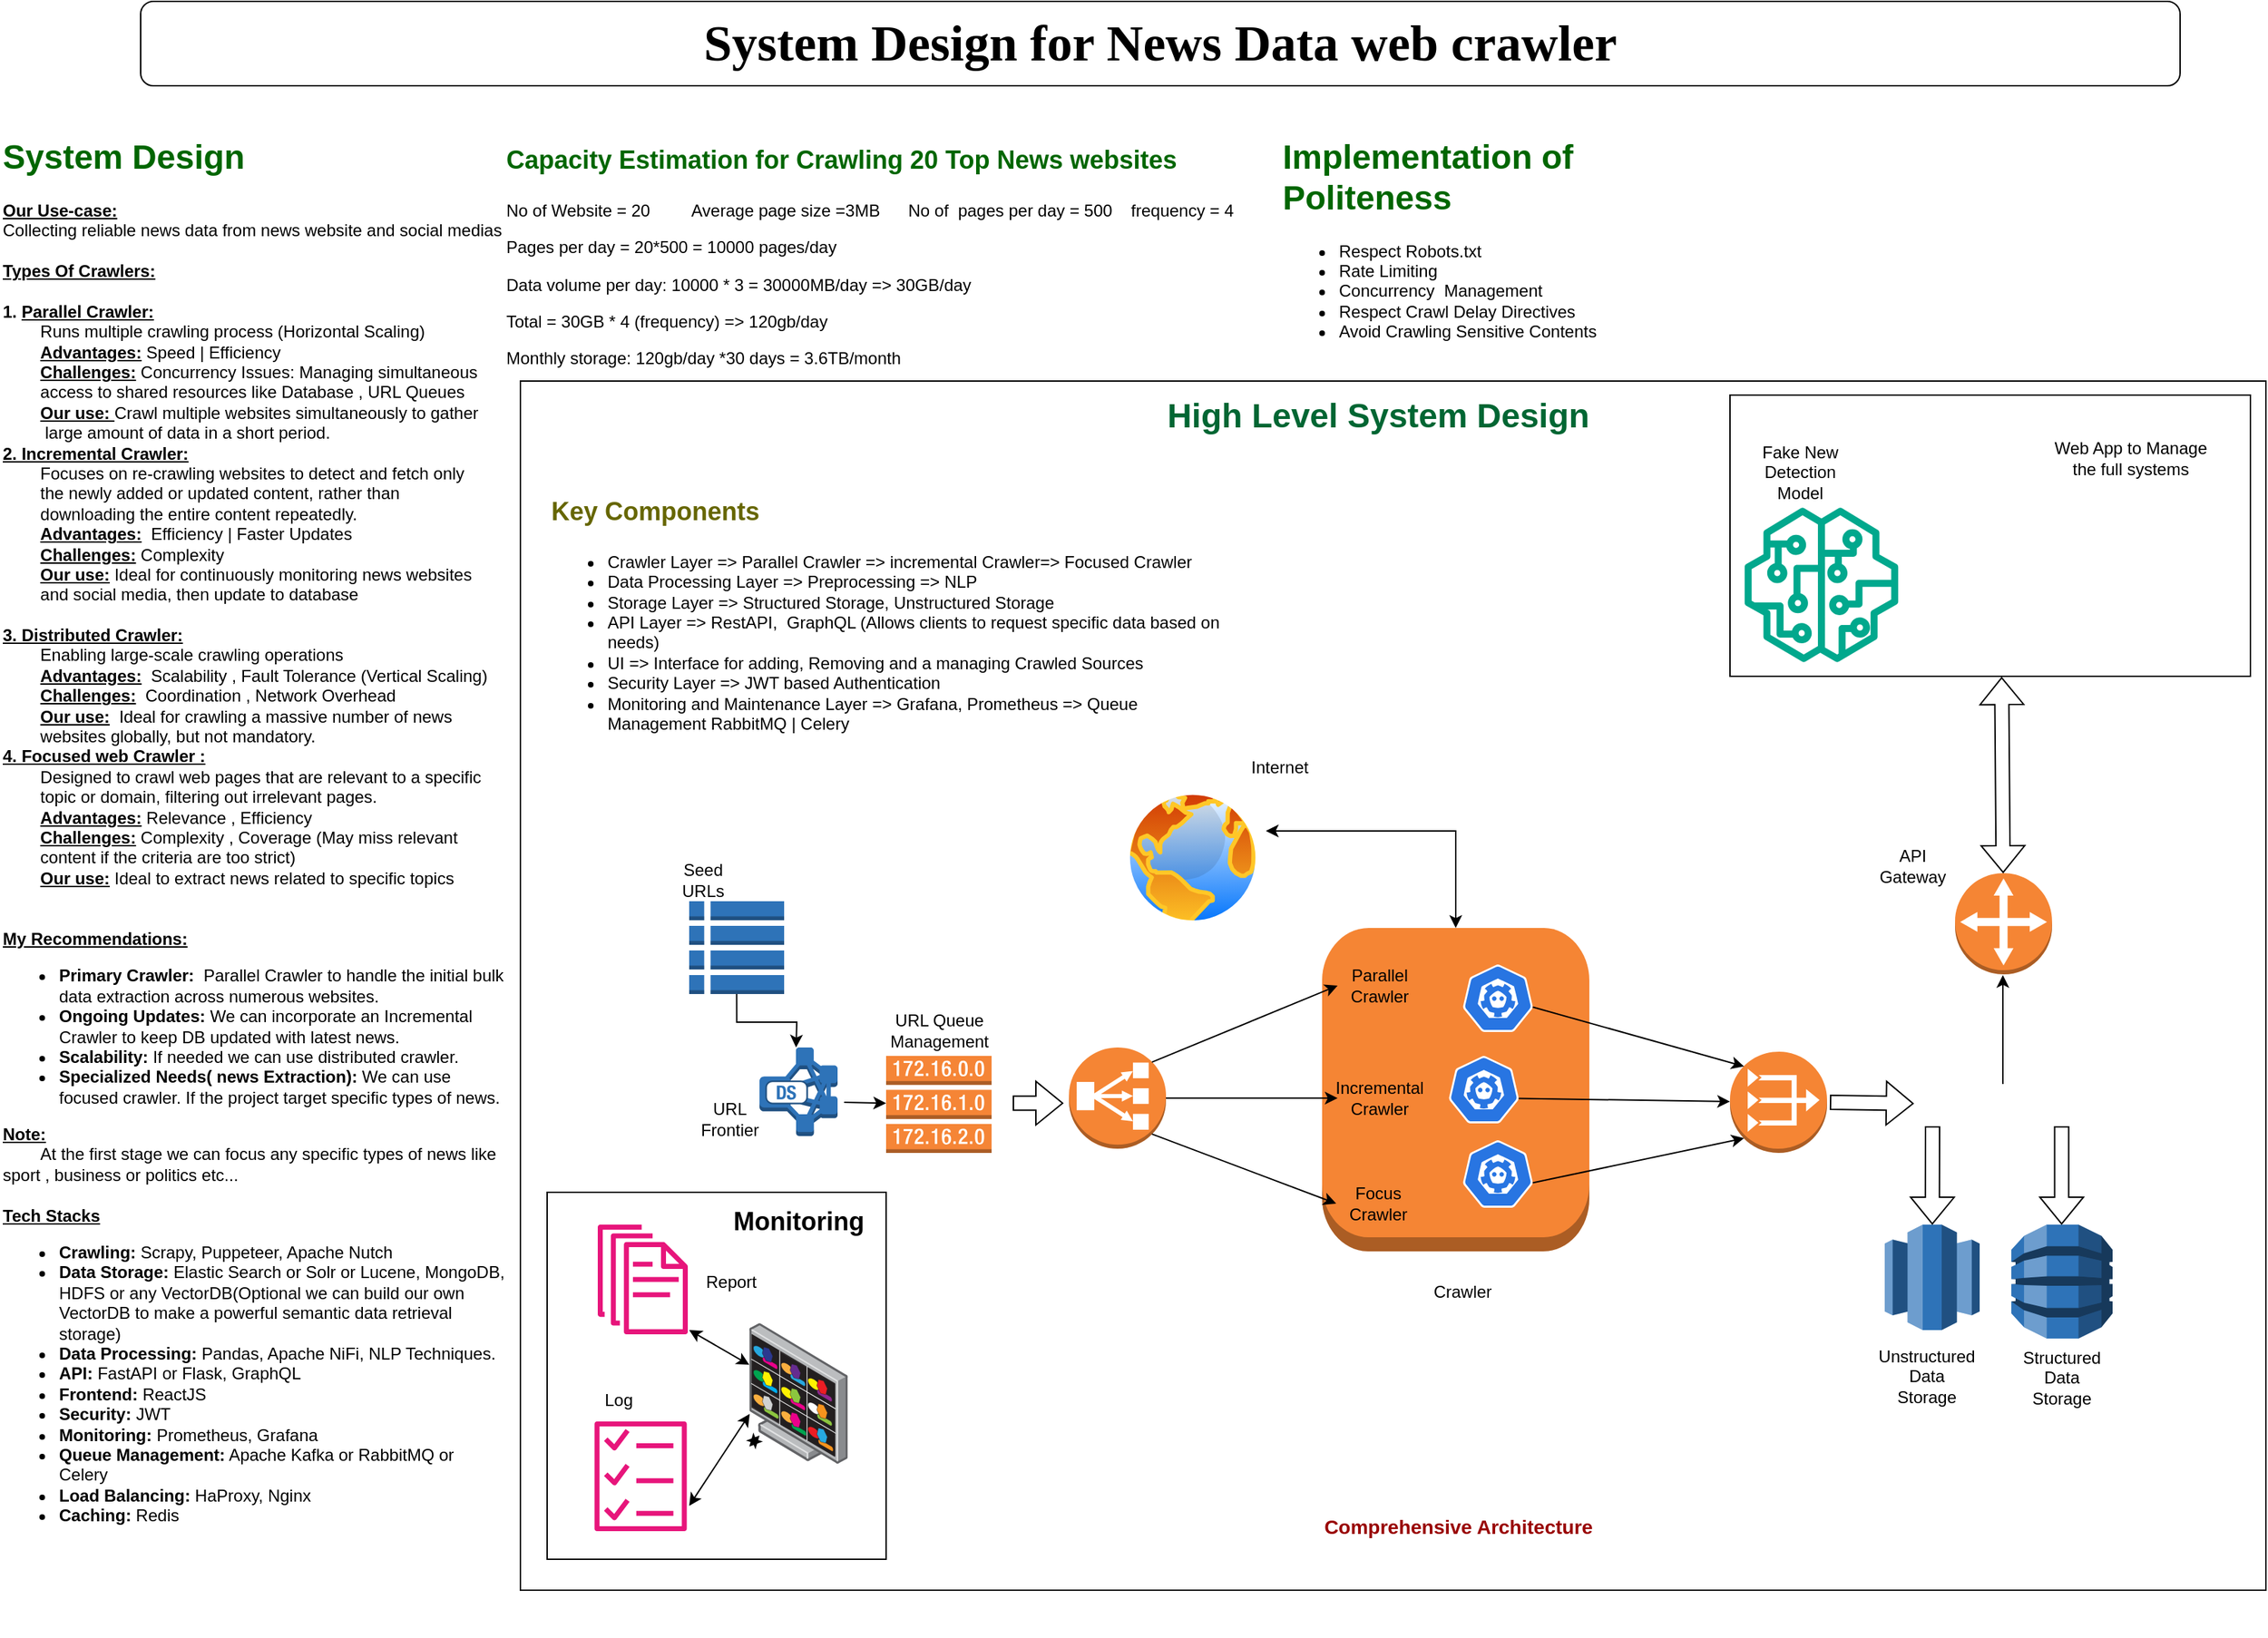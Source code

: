 <mxfile version="24.7.7">
  <diagram name="Page-1" id="5bWgAJpQAsmb562W-yM8">
    <mxGraphModel dx="989" dy="539" grid="1" gridSize="10" guides="1" tooltips="1" connect="1" arrows="1" fold="1" page="1" pageScale="1" pageWidth="1654" pageHeight="1169" math="0" shadow="0">
      <root>
        <mxCell id="0" />
        <mxCell id="1" parent="0" />
        <mxCell id="MsE94xO0FCAmjHNaboih-4" value="&lt;font face=&quot;Times New Roman&quot;&gt;&lt;b&gt;&lt;font style=&quot;font-size: 36px;&quot;&gt;System Design for News Data web crawler &lt;/font&gt;&lt;br&gt;&lt;/b&gt;&lt;/font&gt;" style="rounded=1;whiteSpace=wrap;html=1;" parent="1" vertex="1">
          <mxGeometry x="120" width="1450" height="60" as="geometry" />
        </mxCell>
        <mxCell id="1LUfzBoHgPUVUjpsUAVu-1" value="&lt;h1 style=&quot;margin-top: 0px;&quot;&gt;&lt;font color=&quot;#006600&quot;&gt;System Design&lt;/font&gt;&lt;/h1&gt;&lt;div&gt;&lt;u&gt;&lt;b&gt;Our Use-case:&lt;/b&gt;&lt;/u&gt;&lt;/div&gt;&lt;div&gt;Collecting reliable news data from news website and social medias&lt;/div&gt;&lt;div&gt;&lt;br&gt;&lt;/div&gt;&lt;div&gt;&lt;u&gt;&lt;b&gt;Types Of Crawlers:&lt;/b&gt;&lt;/u&gt;&lt;/div&gt;&lt;div&gt;&lt;br&gt;&lt;/div&gt;&lt;div&gt;&lt;b&gt;1. &lt;u&gt;Parallel Crawler: &lt;/u&gt;&lt;/b&gt;&lt;br&gt;&lt;/div&gt;&lt;div&gt;&lt;span style=&quot;white-space: pre;&quot;&gt;&#x9;Runs multiple crawling process (Horizontal Scaling)&lt;/span&gt;&lt;/div&gt;&lt;div&gt;&lt;span style=&quot;white-space: pre;&quot;&gt;&lt;span style=&quot;white-space: pre;&quot;&gt;&#x9;&lt;/span&gt;&lt;b&gt;&lt;u&gt;Advantages:&lt;/u&gt;&lt;/b&gt; Speed | Efficiency&lt;br&gt;&lt;/span&gt;&lt;/div&gt;&lt;div&gt;&lt;span style=&quot;white-space: pre;&quot;&gt;&lt;span style=&quot;white-space: pre;&quot;&gt;&#x9;&lt;/span&gt;&lt;b&gt;&lt;u&gt;Challenges:&lt;/u&gt; &lt;/b&gt;Concurrency Issues: &lt;/span&gt;Managing simultaneous &lt;span style=&quot;white-space: pre;&quot;&gt;&#x9;&lt;/span&gt;access to shared resources like&lt;span style=&quot;white-space: pre;&quot;&gt; Database , URL Queues &lt;/span&gt;&lt;/div&gt;&lt;div&gt;&lt;span style=&quot;white-space: pre;&quot;&gt;&lt;span style=&quot;white-space: pre;&quot;&gt;&#x9;&lt;/span&gt;&lt;b&gt;&lt;u&gt;Our use: &lt;/u&gt;&lt;/b&gt;Crawl multiple websites simultaneously to gather&lt;/span&gt;&lt;/div&gt;&lt;div&gt;&lt;span style=&quot;white-space: pre;&quot;&gt;&lt;span style=&quot;white-space: pre;&quot;&gt;&#x9;&lt;/span&gt; large amount of data in a short period.&lt;br&gt;&lt;/span&gt;&lt;/div&gt;&lt;div&gt;&lt;b&gt;&lt;u&gt;2. Incremental Crawler:&lt;/u&gt;&lt;/b&gt;&lt;/div&gt;&lt;div&gt;&lt;span style=&quot;white-space: pre;&quot;&gt;&#x9;&lt;/span&gt;Focuses on re-crawling websites to detect and fetch only &lt;span style=&quot;white-space: pre;&quot;&gt;&#x9;&lt;/span&gt;the newly added or updated content, rather than &lt;span style=&quot;white-space: pre;&quot;&gt;&#x9;&lt;/span&gt;downloading the entire content repeatedly.&lt;/div&gt;&lt;div&gt;&lt;span style=&quot;white-space: pre;&quot;&gt;&#x9;&lt;/span&gt;&lt;b&gt;&lt;u&gt;Advantages:&lt;/u&gt;&amp;nbsp; &lt;/b&gt;Efficiency | Faster Updates&lt;/div&gt;&lt;div&gt;&lt;span style=&quot;white-space: pre;&quot;&gt;&#x9;&lt;/span&gt;&lt;b&gt;&lt;u&gt;Challenges:&lt;/u&gt; &lt;/b&gt;Complexity&lt;/div&gt;&lt;div&gt;&lt;span style=&quot;white-space: pre;&quot;&gt;&#x9;&lt;/span&gt;&lt;b&gt;&lt;u&gt;Our use:&lt;/u&gt;&lt;/b&gt; Ideal for continuously monitoring news websites &lt;span style=&quot;white-space: pre;&quot;&gt;&#x9;&lt;/span&gt;and social media, then update to database&lt;br&gt;&lt;/div&gt;&lt;div&gt;&lt;span style=&quot;white-space: pre;&quot;&gt;&#x9;&lt;/span&gt;&lt;br&gt;&lt;/div&gt;&lt;div&gt;&lt;b&gt;&lt;u&gt;3. Distributed Crawler:&lt;/u&gt;&lt;/b&gt;&lt;/div&gt;&lt;div&gt;&lt;span style=&quot;white-space: pre;&quot;&gt;&#x9;&lt;/span&gt;Enabling large-scale crawling operations&lt;/div&gt;&lt;div&gt;&lt;span style=&quot;white-space: pre;&quot;&gt;&#x9;&lt;/span&gt;&lt;u&gt;&lt;b&gt;Advantages:&lt;/b&gt;&lt;/u&gt;&amp;nbsp; Scalability , Fault Tolerance (Vertical Scaling)&lt;/div&gt;&lt;div&gt;&lt;span style=&quot;white-space: pre;&quot;&gt;&#x9;&lt;/span&gt;&lt;b&gt;&lt;u&gt;Challenges:&lt;/u&gt;&amp;nbsp; &lt;/b&gt;Coordination , Network Overhead&lt;b&gt;&lt;br&gt;&lt;/b&gt;&lt;/div&gt;&lt;div&gt;&lt;span style=&quot;white-space: pre;&quot;&gt;&#x9;&lt;b&gt;&lt;u&gt;Our use:&lt;/u&gt;&lt;/b&gt;  &lt;/span&gt;Ideal for crawling a massive number of news &lt;span style=&quot;white-space: pre;&quot;&gt;&#x9;&lt;/span&gt;websites globally, but not mandatory.&lt;br&gt;&lt;/div&gt;&lt;div&gt;&lt;b&gt;&lt;u&gt;4. Focused web Crawler : &lt;/u&gt;&lt;/b&gt;&lt;br&gt;&lt;/div&gt;&lt;div&gt;&lt;span style=&quot;white-space: pre;&quot;&gt;&#x9;&lt;/span&gt;Designed to crawl web pages that are relevant to a specific &lt;span style=&quot;white-space: pre;&quot;&gt;&#x9;&lt;/span&gt;topic or domain, filtering out irrelevant pages.&lt;/div&gt;&lt;div&gt;&lt;span style=&quot;white-space: pre;&quot;&gt;&#x9;&lt;/span&gt;&lt;b&gt;&lt;u&gt;Advantages:&lt;/u&gt; &lt;/b&gt;Relevance , Efficiency&lt;/div&gt;&lt;div&gt;&lt;span style=&quot;white-space: pre;&quot;&gt;&#x9;&lt;/span&gt;&lt;b&gt;&lt;u&gt;Challenges:&lt;/u&gt;&lt;/b&gt; Complexity , Coverage (May miss relevant &lt;span style=&quot;white-space: pre;&quot;&gt;&#x9;&lt;/span&gt;content if the criteria are too strict)&lt;/div&gt;&lt;div&gt;&lt;span style=&quot;white-space: pre;&quot;&gt;&#x9;&lt;/span&gt;&lt;b&gt;&lt;u&gt;Our use:&lt;/u&gt; &lt;/b&gt;Ideal to extract news related to specific topics&lt;/div&gt;&lt;div&gt;&lt;br&gt;&lt;/div&gt;&lt;div&gt;&lt;br&gt;&lt;/div&gt;&lt;div&gt;&lt;u&gt;&lt;b&gt;My Recommendations:&lt;/b&gt;&lt;/u&gt;&lt;/div&gt;&lt;div&gt;&lt;ul&gt;&lt;li&gt;&lt;b&gt;Primary Crawler:&lt;/b&gt;&amp;nbsp; Parallel Crawler to handle the initial bulk data extraction across numerous websites.&lt;/li&gt;&lt;li&gt;&lt;b&gt;Ongoing Updates:&lt;/b&gt; We can incorporate an Incremental Crawler to keep DB updated with latest news.&lt;/li&gt;&lt;li&gt;&lt;b&gt;Scalability:&lt;/b&gt; If needed we can use distributed crawler.&lt;/li&gt;&lt;li&gt;&lt;b&gt;Specialized Needs( news Extraction):&lt;/b&gt; We can use focused crawler. If the project target specific types of news.&lt;/li&gt;&lt;/ul&gt;&lt;div&gt;&lt;u&gt;&lt;b&gt;Note:&lt;/b&gt;&lt;/u&gt;&lt;/div&gt;&lt;div&gt;&lt;span style=&quot;white-space: pre;&quot;&gt;&#x9;&lt;/span&gt;At the first stage we can focus any specific types of news like sport , business or politics etc...&lt;/div&gt;&lt;div&gt;&lt;br&gt;&lt;/div&gt;&lt;div&gt;&lt;b&gt;&lt;u&gt;Tech Stacks&lt;/u&gt;&lt;/b&gt;&lt;br&gt;&lt;/div&gt;&lt;/div&gt;&lt;div&gt;&lt;ul&gt;&lt;li&gt;&lt;b&gt;Crawling:&lt;/b&gt; Scrapy, Puppeteer, Apache Nutch&lt;/li&gt;&lt;li&gt;&lt;b&gt;Data Storage:&lt;/b&gt; Elastic Search or Solr or Lucene, MongoDB, HDFS or any VectorDB(Optional we can build our own VectorDB to make a powerful semantic data retrieval storage)&lt;/li&gt;&lt;li&gt;&lt;b&gt;Data Processing:&lt;/b&gt; Pandas, Apache NiFi, NLP Techniques.&lt;/li&gt;&lt;li&gt;&lt;b&gt;API:&lt;/b&gt; FastAPI or Flask, GraphQL&lt;/li&gt;&lt;li&gt;&lt;b&gt;Frontend:&lt;/b&gt; ReactJS&lt;/li&gt;&lt;li&gt;&lt;b&gt;Security:&lt;/b&gt; JWT&lt;/li&gt;&lt;li&gt;&lt;b&gt;Monitoring:&lt;/b&gt; Prometheus, Grafana&lt;/li&gt;&lt;li&gt;&lt;b&gt;Queue Management:&lt;/b&gt; Apache Kafka or RabbitMQ or Celery&lt;/li&gt;&lt;li&gt;&lt;b&gt;Load Balancing:&lt;/b&gt; HaProxy, Nginx&lt;/li&gt;&lt;li&gt;&lt;b&gt;Caching:&lt;/b&gt; Redis&lt;br&gt;&lt;/li&gt;&lt;/ul&gt;&lt;/div&gt;" style="text;html=1;whiteSpace=wrap;overflow=hidden;rounded=0;" parent="1" vertex="1">
          <mxGeometry x="20" y="90" width="360" height="1070" as="geometry" />
        </mxCell>
        <mxCell id="-3w2v2XRho6IU62ZGNhJ-2" value="&lt;h1 style=&quot;margin-top: 0px;&quot;&gt;&lt;font color=&quot;#006600&quot; style=&quot;font-size: 18px;&quot;&gt;Capacity Estimation for Crawling 20 Top News websites&lt;/font&gt;&lt;br&gt;&lt;/h1&gt;&lt;p&gt;No of Website = 20&amp;nbsp;&amp;nbsp;&amp;nbsp;&amp;nbsp;&amp;nbsp;&amp;nbsp;&amp;nbsp;&amp;nbsp; Average page size =3MB&amp;nbsp;&amp;nbsp;&amp;nbsp;&amp;nbsp;&amp;nbsp; No of&amp;nbsp; pages per day = 500 &amp;nbsp;&amp;nbsp; frequency = 4&amp;nbsp;&lt;/p&gt;&lt;p&gt;Pages per day = 20*500 = 10000 pages/day&amp;nbsp;&lt;/p&gt;&lt;p&gt;Data volume per day: 10000 * 3 = 30000MB/day =&amp;gt; 30GB/day &amp;nbsp;&lt;/p&gt;&lt;p&gt;Total = 30GB * 4 (frequency) =&amp;gt; 120gb/day&lt;/p&gt;&lt;p&gt;Monthly storage: 120gb/day *30 days = 3.6TB/month &lt;br&gt;&lt;/p&gt;&lt;p&gt;&lt;br&gt;&lt;/p&gt;" style="text;html=1;whiteSpace=wrap;overflow=hidden;rounded=0;" parent="1" vertex="1">
          <mxGeometry x="378" y="90" width="540" height="180" as="geometry" />
        </mxCell>
        <mxCell id="-3w2v2XRho6IU62ZGNhJ-3" value="" style="rounded=0;whiteSpace=wrap;html=1;" parent="1" vertex="1">
          <mxGeometry x="390" y="270" width="1241" height="860" as="geometry" />
        </mxCell>
        <mxCell id="9_FR494DGHJ2YAEM96bm-1" value="&lt;h1 style=&quot;margin-top: 0px;&quot;&gt;&lt;font color=&quot;#006600&quot;&gt;Implementation of Politeness&amp;nbsp;&lt;/font&gt;&lt;/h1&gt;&lt;div&gt;&lt;ul&gt;&lt;li&gt;Respect Robots.txt&lt;/li&gt;&lt;li&gt;Rate Limiting&lt;/li&gt;&lt;li&gt;Concurrency&amp;nbsp; Management&lt;/li&gt;&lt;li&gt;Respect Crawl Delay Directives&lt;/li&gt;&lt;li&gt;Avoid Crawling Sensitive Contents&lt;br&gt;&lt;/li&gt;&lt;/ul&gt;&lt;/div&gt;" style="text;html=1;whiteSpace=wrap;overflow=hidden;rounded=0;" vertex="1" parent="1">
          <mxGeometry x="930" y="90" width="330" height="180" as="geometry" />
        </mxCell>
        <mxCell id="9_FR494DGHJ2YAEM96bm-12" value="&lt;b&gt;&lt;font color=&quot;#006633&quot; style=&quot;font-size: 24px;&quot;&gt;High Level System Design&lt;br&gt;&lt;/font&gt;&lt;/b&gt;" style="text;html=1;align=center;verticalAlign=middle;whiteSpace=wrap;rounded=0;" vertex="1" parent="1">
          <mxGeometry x="390" y="280" width="1220" height="30" as="geometry" />
        </mxCell>
        <mxCell id="9_FR494DGHJ2YAEM96bm-13" value="&lt;h1 style=&quot;margin-top: 0px;&quot;&gt;&lt;font color=&quot;#666600&quot; style=&quot;font-size: 18px;&quot;&gt;Key Components&lt;/font&gt;&lt;br&gt;&lt;/h1&gt;&lt;ul&gt;&lt;li&gt;Crawler Layer =&amp;gt; Parallel Crawler =&amp;gt; incremental Crawler=&amp;gt; Focused Crawler&lt;/li&gt;&lt;li&gt;Data Processing Layer =&amp;gt; Preprocessing =&amp;gt; NLP&lt;/li&gt;&lt;li&gt;Storage Layer =&amp;gt; Structured Storage, Unstructured Storage&lt;/li&gt;&lt;li&gt;API Layer =&amp;gt; RestAPI,&amp;nbsp; GraphQL (Allows clients to request specific data based on needs)&lt;/li&gt;&lt;li&gt;UI =&amp;gt; Interface for adding, Removing and a managing Crawled Sources&lt;/li&gt;&lt;li&gt;Security Layer =&amp;gt; JWT based Authentication&lt;/li&gt;&lt;li&gt;Monitoring and Maintenance Layer =&amp;gt; Grafana, Prometheus =&amp;gt; Queue Management RabbitMQ | Celery&lt;br&gt;&lt;/li&gt;&lt;/ul&gt;" style="text;html=1;whiteSpace=wrap;overflow=hidden;rounded=0;" vertex="1" parent="1">
          <mxGeometry x="410" y="340" width="480" height="200" as="geometry" />
        </mxCell>
        <mxCell id="9_FR494DGHJ2YAEM96bm-15" value="&lt;font color=&quot;#990000&quot; style=&quot;font-size: 14px;&quot;&gt;&lt;b&gt;Comprehensive Architecture&lt;/b&gt;&lt;/font&gt;" style="text;html=1;align=center;verticalAlign=middle;whiteSpace=wrap;rounded=0;" vertex="1" parent="1">
          <mxGeometry x="952" y="1070" width="210" height="30" as="geometry" />
        </mxCell>
        <mxCell id="9_FR494DGHJ2YAEM96bm-21" style="edgeStyle=orthogonalEdgeStyle;rounded=0;orthogonalLoop=1;jettySize=auto;html=1;exitX=0.5;exitY=1;exitDx=0;exitDy=0;exitPerimeter=0;entryX=0.5;entryY=0;entryDx=0;entryDy=0;entryPerimeter=0;" edge="1" parent="1" source="9_FR494DGHJ2YAEM96bm-16">
          <mxGeometry relative="1" as="geometry">
            <mxPoint x="586.0" y="744" as="targetPoint" />
          </mxGeometry>
        </mxCell>
        <mxCell id="9_FR494DGHJ2YAEM96bm-16" value="" style="outlineConnect=0;dashed=0;verticalLabelPosition=bottom;verticalAlign=top;align=center;html=1;shape=mxgraph.aws3.table;fillColor=#2E73B8;gradientColor=none;" vertex="1" parent="1">
          <mxGeometry x="510" y="640" width="67.5" height="66" as="geometry" />
        </mxCell>
        <mxCell id="9_FR494DGHJ2YAEM96bm-18" value="" style="outlineConnect=0;dashed=0;verticalLabelPosition=bottom;verticalAlign=top;align=center;html=1;shape=mxgraph.aws3.route_table;fillColor=#F58536;gradientColor=none;" vertex="1" parent="1">
          <mxGeometry x="650" y="750" width="75" height="69" as="geometry" />
        </mxCell>
        <mxCell id="9_FR494DGHJ2YAEM96bm-22" value="" style="outlineConnect=0;dashed=0;verticalLabelPosition=bottom;verticalAlign=top;align=center;html=1;shape=mxgraph.aws3.vpc_nat_gateway;fillColor=#F58534;gradientColor=none;" vertex="1" parent="1">
          <mxGeometry x="1250" y="747" width="69" height="72" as="geometry" />
        </mxCell>
        <mxCell id="9_FR494DGHJ2YAEM96bm-23" value="" style="outlineConnect=0;dashed=0;verticalLabelPosition=bottom;verticalAlign=top;align=center;html=1;shape=mxgraph.aws3.classic_load_balancer;fillColor=#F58534;gradientColor=none;" vertex="1" parent="1">
          <mxGeometry x="780" y="744" width="69" height="72" as="geometry" />
        </mxCell>
        <mxCell id="9_FR494DGHJ2YAEM96bm-24" value="" style="outlineConnect=0;dashed=0;verticalLabelPosition=bottom;verticalAlign=top;align=center;html=1;shape=mxgraph.aws3.instance;fillColor=#F58534;gradientColor=none;" vertex="1" parent="1">
          <mxGeometry x="960" y="659" width="190" height="230" as="geometry" />
        </mxCell>
        <mxCell id="9_FR494DGHJ2YAEM96bm-25" value="" style="aspect=fixed;sketch=0;html=1;dashed=0;whitespace=wrap;verticalLabelPosition=bottom;verticalAlign=top;fillColor=#2875E2;strokeColor=#ffffff;points=[[0.005,0.63,0],[0.1,0.2,0],[0.9,0.2,0],[0.5,0,0],[0.995,0.63,0],[0.72,0.99,0],[0.5,1,0],[0.28,0.99,0]];shape=mxgraph.kubernetes.icon2;prIcon=etcd" vertex="1" parent="1">
          <mxGeometry x="1060" y="685" width="50" height="48" as="geometry" />
        </mxCell>
        <mxCell id="9_FR494DGHJ2YAEM96bm-26" value="" style="aspect=fixed;sketch=0;html=1;dashed=0;whitespace=wrap;verticalLabelPosition=bottom;verticalAlign=top;fillColor=#2875E2;strokeColor=#ffffff;points=[[0.005,0.63,0],[0.1,0.2,0],[0.9,0.2,0],[0.5,0,0],[0.995,0.63,0],[0.72,0.99,0],[0.5,1,0],[0.28,0.99,0]];shape=mxgraph.kubernetes.icon2;prIcon=etcd" vertex="1" parent="1">
          <mxGeometry x="1050" y="750" width="50" height="48" as="geometry" />
        </mxCell>
        <mxCell id="9_FR494DGHJ2YAEM96bm-27" value="" style="aspect=fixed;sketch=0;html=1;dashed=0;whitespace=wrap;verticalLabelPosition=bottom;verticalAlign=top;fillColor=#2875E2;strokeColor=#ffffff;points=[[0.005,0.63,0],[0.1,0.2,0],[0.9,0.2,0],[0.5,0,0],[0.995,0.63,0],[0.72,0.99,0],[0.5,1,0],[0.28,0.99,0]];shape=mxgraph.kubernetes.icon2;prIcon=etcd" vertex="1" parent="1">
          <mxGeometry x="1060" y="810" width="50" height="48" as="geometry" />
        </mxCell>
        <mxCell id="9_FR494DGHJ2YAEM96bm-28" value="Parallel Crawler" style="text;html=1;align=center;verticalAlign=middle;whiteSpace=wrap;rounded=0;" vertex="1" parent="1">
          <mxGeometry x="971" y="685" width="60" height="30" as="geometry" />
        </mxCell>
        <mxCell id="9_FR494DGHJ2YAEM96bm-29" value="Incremental Crawler" style="text;html=1;align=center;verticalAlign=middle;whiteSpace=wrap;rounded=0;" vertex="1" parent="1">
          <mxGeometry x="971" y="765" width="60" height="30" as="geometry" />
        </mxCell>
        <mxCell id="9_FR494DGHJ2YAEM96bm-30" value="Focus Crawler" style="text;html=1;align=center;verticalAlign=middle;whiteSpace=wrap;rounded=0;" vertex="1" parent="1">
          <mxGeometry x="970" y="840" width="60" height="30" as="geometry" />
        </mxCell>
        <mxCell id="9_FR494DGHJ2YAEM96bm-31" value="" style="endArrow=classic;html=1;rounded=0;entryX=0;entryY=0.5;entryDx=0;entryDy=0;exitX=0.855;exitY=0.855;exitDx=0;exitDy=0;exitPerimeter=0;" edge="1" parent="1" source="9_FR494DGHJ2YAEM96bm-23" target="9_FR494DGHJ2YAEM96bm-30">
          <mxGeometry width="50" height="50" relative="1" as="geometry">
            <mxPoint x="1130" y="910" as="sourcePoint" />
            <mxPoint x="1230" y="821" as="targetPoint" />
          </mxGeometry>
        </mxCell>
        <mxCell id="9_FR494DGHJ2YAEM96bm-32" value="" style="endArrow=classic;html=1;rounded=0;exitX=1;exitY=0.5;exitDx=0;exitDy=0;exitPerimeter=0;entryX=0;entryY=0.5;entryDx=0;entryDy=0;" edge="1" parent="1" source="9_FR494DGHJ2YAEM96bm-23" target="9_FR494DGHJ2YAEM96bm-29">
          <mxGeometry width="50" height="50" relative="1" as="geometry">
            <mxPoint x="1250" y="770" as="sourcePoint" />
            <mxPoint x="1300" y="720" as="targetPoint" />
          </mxGeometry>
        </mxCell>
        <mxCell id="9_FR494DGHJ2YAEM96bm-33" value="" style="endArrow=classic;html=1;rounded=0;entryX=0;entryY=0.5;entryDx=0;entryDy=0;exitX=0.855;exitY=0.145;exitDx=0;exitDy=0;exitPerimeter=0;" edge="1" parent="1" source="9_FR494DGHJ2YAEM96bm-23" target="9_FR494DGHJ2YAEM96bm-28">
          <mxGeometry width="50" height="50" relative="1" as="geometry">
            <mxPoint x="1150" y="740" as="sourcePoint" />
            <mxPoint x="1200" y="690" as="targetPoint" />
          </mxGeometry>
        </mxCell>
        <mxCell id="9_FR494DGHJ2YAEM96bm-34" value="" style="endArrow=classic;html=1;rounded=0;entryX=0.145;entryY=0.145;entryDx=0;entryDy=0;entryPerimeter=0;exitX=0.995;exitY=0.63;exitDx=0;exitDy=0;exitPerimeter=0;" edge="1" parent="1" source="9_FR494DGHJ2YAEM96bm-25" target="9_FR494DGHJ2YAEM96bm-22">
          <mxGeometry width="50" height="50" relative="1" as="geometry">
            <mxPoint x="1370" y="700" as="sourcePoint" />
            <mxPoint x="1420" y="650" as="targetPoint" />
          </mxGeometry>
        </mxCell>
        <mxCell id="9_FR494DGHJ2YAEM96bm-35" value="" style="endArrow=classic;html=1;rounded=0;entryX=0.145;entryY=0.855;entryDx=0;entryDy=0;entryPerimeter=0;exitX=0.995;exitY=0.63;exitDx=0;exitDy=0;exitPerimeter=0;" edge="1" parent="1" source="9_FR494DGHJ2YAEM96bm-27" target="9_FR494DGHJ2YAEM96bm-22">
          <mxGeometry width="50" height="50" relative="1" as="geometry">
            <mxPoint x="1370" y="820" as="sourcePoint" />
            <mxPoint x="1420" y="770" as="targetPoint" />
          </mxGeometry>
        </mxCell>
        <mxCell id="9_FR494DGHJ2YAEM96bm-36" value="" style="endArrow=classic;html=1;rounded=0;exitX=0.995;exitY=0.63;exitDx=0;exitDy=0;exitPerimeter=0;" edge="1" parent="1" source="9_FR494DGHJ2YAEM96bm-26" target="9_FR494DGHJ2YAEM96bm-22">
          <mxGeometry width="50" height="50" relative="1" as="geometry">
            <mxPoint x="1370" y="770" as="sourcePoint" />
            <mxPoint x="1420" y="720" as="targetPoint" />
          </mxGeometry>
        </mxCell>
        <mxCell id="9_FR494DGHJ2YAEM96bm-37" value="" style="shape=flexArrow;endArrow=classic;html=1;rounded=0;" edge="1" parent="1">
          <mxGeometry width="50" height="50" relative="1" as="geometry">
            <mxPoint x="740" y="783.59" as="sourcePoint" />
            <mxPoint x="776" y="783.59" as="targetPoint" />
          </mxGeometry>
        </mxCell>
        <mxCell id="9_FR494DGHJ2YAEM96bm-38" value="" style="endArrow=classic;html=1;rounded=0;" edge="1" parent="1" target="9_FR494DGHJ2YAEM96bm-18">
          <mxGeometry width="50" height="50" relative="1" as="geometry">
            <mxPoint x="620.18" y="783" as="sourcePoint" />
            <mxPoint x="620.18" y="893" as="targetPoint" />
          </mxGeometry>
        </mxCell>
        <mxCell id="9_FR494DGHJ2YAEM96bm-40" style="edgeStyle=orthogonalEdgeStyle;rounded=0;orthogonalLoop=1;jettySize=auto;html=1;exitX=0.5;exitY=1;exitDx=0;exitDy=0;" edge="1" parent="1" source="9_FR494DGHJ2YAEM96bm-28" target="9_FR494DGHJ2YAEM96bm-28">
          <mxGeometry relative="1" as="geometry" />
        </mxCell>
        <mxCell id="9_FR494DGHJ2YAEM96bm-46" value="" style="outlineConnect=0;dashed=0;verticalLabelPosition=bottom;verticalAlign=top;align=center;html=1;shape=mxgraph.aws3.dense_storage_node;fillColor=#2E73B8;gradientColor=none;" vertex="1" parent="1">
          <mxGeometry x="560" y="744" width="55.5" height="63" as="geometry" />
        </mxCell>
        <mxCell id="9_FR494DGHJ2YAEM96bm-47" value="" style="outlineConnect=0;dashed=0;verticalLabelPosition=bottom;verticalAlign=top;align=center;html=1;shape=mxgraph.aws3.dynamo_db;fillColor=#2E73B8;gradientColor=none;direction=west;" vertex="1" parent="1">
          <mxGeometry x="1450" y="870" width="72" height="81" as="geometry" />
        </mxCell>
        <mxCell id="9_FR494DGHJ2YAEM96bm-48" value="" style="outlineConnect=0;dashed=0;verticalLabelPosition=bottom;verticalAlign=top;align=center;html=1;shape=mxgraph.aws3.redshift;fillColor=#2E73B8;gradientColor=none;direction=west;" vertex="1" parent="1">
          <mxGeometry x="1360" y="870" width="67.5" height="75" as="geometry" />
        </mxCell>
        <mxCell id="9_FR494DGHJ2YAEM96bm-49" value="" style="shape=image;html=1;verticalAlign=top;verticalLabelPosition=bottom;labelBackgroundColor=#ffffff;imageAspect=0;aspect=fixed;image=https://cdn1.iconfinder.com/data/icons/nuvola2/128x128/filesystems/pipe.png;direction=east;rotation=45;" vertex="1" parent="1">
          <mxGeometry x="1380" y="719" width="128" height="128" as="geometry" />
        </mxCell>
        <mxCell id="9_FR494DGHJ2YAEM96bm-50" value="" style="shape=flexArrow;endArrow=classic;html=1;rounded=0;" edge="1" parent="1" target="9_FR494DGHJ2YAEM96bm-48">
          <mxGeometry width="50" height="50" relative="1" as="geometry">
            <mxPoint x="1394" y="800" as="sourcePoint" />
            <mxPoint x="1440" y="720" as="targetPoint" />
          </mxGeometry>
        </mxCell>
        <mxCell id="9_FR494DGHJ2YAEM96bm-52" value="" style="shape=flexArrow;endArrow=classic;html=1;rounded=0;" edge="1" parent="1">
          <mxGeometry width="50" height="50" relative="1" as="geometry">
            <mxPoint x="1485.79" y="800" as="sourcePoint" />
            <mxPoint x="1485.79" y="870" as="targetPoint" />
          </mxGeometry>
        </mxCell>
        <mxCell id="9_FR494DGHJ2YAEM96bm-53" value="" style="shape=flexArrow;endArrow=classic;html=1;rounded=0;" edge="1" parent="1">
          <mxGeometry width="50" height="50" relative="1" as="geometry">
            <mxPoint x="1321" y="783" as="sourcePoint" />
            <mxPoint x="1380.628" y="783.862" as="targetPoint" />
          </mxGeometry>
        </mxCell>
        <mxCell id="9_FR494DGHJ2YAEM96bm-54" value="" style="outlineConnect=0;dashed=0;verticalLabelPosition=bottom;verticalAlign=top;align=center;html=1;shape=mxgraph.aws3.customer_gateway;fillColor=#F58534;gradientColor=none;" vertex="1" parent="1">
          <mxGeometry x="1410" y="620" width="69" height="72" as="geometry" />
        </mxCell>
        <mxCell id="9_FR494DGHJ2YAEM96bm-55" value="" style="endArrow=classic;html=1;rounded=0;entryX=0;entryY=0;entryDx=0;entryDy=0;" edge="1" parent="1" target="9_FR494DGHJ2YAEM96bm-49">
          <mxGeometry width="50" height="50" relative="1" as="geometry">
            <mxPoint x="1444" y="770" as="sourcePoint" />
            <mxPoint x="1490" y="720" as="targetPoint" />
          </mxGeometry>
        </mxCell>
        <mxCell id="9_FR494DGHJ2YAEM96bm-58" value="" style="rounded=0;whiteSpace=wrap;html=1;" vertex="1" parent="1">
          <mxGeometry x="1250" y="280" width="370" height="200" as="geometry" />
        </mxCell>
        <mxCell id="9_FR494DGHJ2YAEM96bm-57" value="" style="sketch=0;outlineConnect=0;fontColor=#232F3E;gradientColor=none;fillColor=#01A88D;strokeColor=none;dashed=0;verticalLabelPosition=bottom;verticalAlign=top;align=center;html=1;fontSize=12;fontStyle=0;aspect=fixed;pointerEvents=1;shape=mxgraph.aws4.sagemaker_model;" vertex="1" parent="1">
          <mxGeometry x="1260" y="360" width="110" height="110" as="geometry" />
        </mxCell>
        <mxCell id="9_FR494DGHJ2YAEM96bm-59" value="" style="shape=flexArrow;endArrow=classic;startArrow=classic;html=1;rounded=0;entryX=0.522;entryY=1.003;entryDx=0;entryDy=0;entryPerimeter=0;" edge="1" parent="1" source="9_FR494DGHJ2YAEM96bm-54" target="9_FR494DGHJ2YAEM96bm-58">
          <mxGeometry width="100" height="100" relative="1" as="geometry">
            <mxPoint x="1440" y="630" as="sourcePoint" />
            <mxPoint x="1540" y="530" as="targetPoint" />
          </mxGeometry>
        </mxCell>
        <mxCell id="9_FR494DGHJ2YAEM96bm-65" value="" style="rounded=0;whiteSpace=wrap;html=1;" vertex="1" parent="1">
          <mxGeometry x="409" y="847" width="241" height="261" as="geometry" />
        </mxCell>
        <mxCell id="9_FR494DGHJ2YAEM96bm-61" value="" style="sketch=0;outlineConnect=0;fontColor=#232F3E;gradientColor=none;fillColor=#E7157B;strokeColor=none;dashed=0;verticalLabelPosition=bottom;verticalAlign=top;align=center;html=1;fontSize=12;fontStyle=0;aspect=fixed;pointerEvents=1;shape=mxgraph.aws4.checklist;" vertex="1" parent="1">
          <mxGeometry x="442.5" y="1010" width="66" height="78" as="geometry" />
        </mxCell>
        <mxCell id="9_FR494DGHJ2YAEM96bm-62" value="" style="sketch=0;outlineConnect=0;fontColor=#232F3E;gradientColor=none;fillColor=#E7157B;strokeColor=none;dashed=0;verticalLabelPosition=bottom;verticalAlign=top;align=center;html=1;fontSize=12;fontStyle=0;aspect=fixed;pointerEvents=1;shape=mxgraph.aws4.documents;" vertex="1" parent="1">
          <mxGeometry x="445" y="870" width="64" height="78" as="geometry" />
        </mxCell>
        <mxCell id="9_FR494DGHJ2YAEM96bm-64" value="" style="endArrow=classic;startArrow=classic;html=1;rounded=0;entryX=0.5;entryY=0;entryDx=0;entryDy=0;entryPerimeter=0;" edge="1" parent="1" target="9_FR494DGHJ2YAEM96bm-24">
          <mxGeometry width="50" height="50" relative="1" as="geometry">
            <mxPoint x="920" y="590" as="sourcePoint" />
            <mxPoint x="970" y="540" as="targetPoint" />
            <Array as="points">
              <mxPoint x="1055" y="590" />
            </Array>
          </mxGeometry>
        </mxCell>
        <mxCell id="9_FR494DGHJ2YAEM96bm-66" value="Log" style="text;html=1;align=center;verticalAlign=middle;whiteSpace=wrap;rounded=0;" vertex="1" parent="1">
          <mxGeometry x="430" y="980" width="60" height="30" as="geometry" />
        </mxCell>
        <mxCell id="9_FR494DGHJ2YAEM96bm-67" value="&lt;div&gt;Report&lt;/div&gt;" style="text;html=1;align=center;verticalAlign=middle;whiteSpace=wrap;rounded=0;" vertex="1" parent="1">
          <mxGeometry x="510" y="895.5" width="60" height="30" as="geometry" />
        </mxCell>
        <mxCell id="9_FR494DGHJ2YAEM96bm-68" value="&lt;font style=&quot;font-size: 18px;&quot;&gt;&lt;b&gt;Monitoring&lt;/b&gt;&lt;/font&gt;" style="text;html=1;align=center;verticalAlign=middle;whiteSpace=wrap;rounded=0;" vertex="1" parent="1">
          <mxGeometry x="527.75" y="853" width="120" height="30" as="geometry" />
        </mxCell>
        <mxCell id="9_FR494DGHJ2YAEM96bm-69" value="" style="endArrow=classic;startArrow=classic;html=1;rounded=0;" edge="1" parent="1" source="9_FR494DGHJ2YAEM96bm-60">
          <mxGeometry width="50" height="50" relative="1" as="geometry">
            <mxPoint x="510" y="1070" as="sourcePoint" />
            <mxPoint x="560" y="1020" as="targetPoint" />
          </mxGeometry>
        </mxCell>
        <mxCell id="9_FR494DGHJ2YAEM96bm-70" value="" style="endArrow=classic;startArrow=classic;html=1;rounded=0;" edge="1" parent="1" target="9_FR494DGHJ2YAEM96bm-60">
          <mxGeometry width="50" height="50" relative="1" as="geometry">
            <mxPoint x="510" y="945" as="sourcePoint" />
            <mxPoint x="560" y="895" as="targetPoint" />
          </mxGeometry>
        </mxCell>
        <mxCell id="9_FR494DGHJ2YAEM96bm-71" value="" style="endArrow=classic;startArrow=classic;html=1;rounded=0;entryX=0.004;entryY=0.646;entryDx=0;entryDy=0;entryPerimeter=0;" edge="1" parent="1" target="9_FR494DGHJ2YAEM96bm-60">
          <mxGeometry width="50" height="50" relative="1" as="geometry">
            <mxPoint x="510" y="1070" as="sourcePoint" />
            <mxPoint x="560" y="1020" as="targetPoint" />
          </mxGeometry>
        </mxCell>
        <mxCell id="9_FR494DGHJ2YAEM96bm-60" value="" style="image;points=[];aspect=fixed;html=1;align=center;shadow=0;dashed=0;image=img/lib/allied_telesis/security/DVS_Surveillance_Monitor.svg;" vertex="1" parent="1">
          <mxGeometry x="552.75" y="940" width="70" height="100" as="geometry" />
        </mxCell>
        <mxCell id="9_FR494DGHJ2YAEM96bm-72" value="Seed URLs" style="text;html=1;align=center;verticalAlign=middle;whiteSpace=wrap;rounded=0;" vertex="1" parent="1">
          <mxGeometry x="490" y="610" width="60" height="30" as="geometry" />
        </mxCell>
        <mxCell id="9_FR494DGHJ2YAEM96bm-73" value="URL Frontier" style="text;html=1;align=center;verticalAlign=middle;whiteSpace=wrap;rounded=0;" vertex="1" parent="1">
          <mxGeometry x="509" y="780" width="60" height="30" as="geometry" />
        </mxCell>
        <mxCell id="9_FR494DGHJ2YAEM96bm-74" value="URL Queue Management" style="text;html=1;align=center;verticalAlign=middle;whiteSpace=wrap;rounded=0;" vertex="1" parent="1">
          <mxGeometry x="641.5" y="717" width="92" height="30" as="geometry" />
        </mxCell>
        <mxCell id="9_FR494DGHJ2YAEM96bm-75" value="&lt;div&gt;Crawler&lt;/div&gt;&lt;div&gt;&lt;br&gt;&lt;/div&gt;" style="text;html=1;align=center;verticalAlign=middle;whiteSpace=wrap;rounded=0;" vertex="1" parent="1">
          <mxGeometry x="1030" y="910" width="60" height="30" as="geometry" />
        </mxCell>
        <mxCell id="9_FR494DGHJ2YAEM96bm-76" value="Internet" style="text;html=1;align=center;verticalAlign=middle;whiteSpace=wrap;rounded=0;" vertex="1" parent="1">
          <mxGeometry x="900" y="530" width="60" height="30" as="geometry" />
        </mxCell>
        <mxCell id="9_FR494DGHJ2YAEM96bm-77" value="" style="image;aspect=fixed;perimeter=ellipsePerimeter;html=1;align=center;shadow=0;dashed=0;spacingTop=3;image=img/lib/active_directory/internet_globe.svg;" vertex="1" parent="1">
          <mxGeometry x="818" y="559" width="100" height="100" as="geometry" />
        </mxCell>
        <mxCell id="9_FR494DGHJ2YAEM96bm-78" value="Unstructured Data Storage" style="text;html=1;align=center;verticalAlign=middle;whiteSpace=wrap;rounded=0;" vertex="1" parent="1">
          <mxGeometry x="1360" y="962.5" width="60" height="30" as="geometry" />
        </mxCell>
        <mxCell id="9_FR494DGHJ2YAEM96bm-79" value="Structured Data Storage" style="text;html=1;align=center;verticalAlign=middle;whiteSpace=wrap;rounded=0;" vertex="1" parent="1">
          <mxGeometry x="1456" y="964" width="60" height="30" as="geometry" />
        </mxCell>
        <mxCell id="9_FR494DGHJ2YAEM96bm-80" value="API Gateway" style="text;html=1;align=center;verticalAlign=middle;whiteSpace=wrap;rounded=0;" vertex="1" parent="1">
          <mxGeometry x="1350" y="600" width="60" height="30" as="geometry" />
        </mxCell>
        <mxCell id="9_FR494DGHJ2YAEM96bm-81" value="&lt;div&gt;Fake New Detection Model&lt;br&gt;&lt;/div&gt;" style="text;html=1;align=center;verticalAlign=middle;whiteSpace=wrap;rounded=0;" vertex="1" parent="1">
          <mxGeometry x="1270" y="320" width="60" height="30" as="geometry" />
        </mxCell>
        <mxCell id="9_FR494DGHJ2YAEM96bm-82" value="" style="shape=image;html=1;verticalAlign=top;verticalLabelPosition=bottom;labelBackgroundColor=#ffffff;imageAspect=0;aspect=fixed;image=https://cdn1.iconfinder.com/data/icons/seo-and-web-development-6/32/development_website_favorite_site_star-128.png" vertex="1" parent="1">
          <mxGeometry x="1482" y="342" width="128" height="128" as="geometry" />
        </mxCell>
        <mxCell id="9_FR494DGHJ2YAEM96bm-83" value="Web App to Manage the full systems" style="text;html=1;align=center;verticalAlign=middle;whiteSpace=wrap;rounded=0;" vertex="1" parent="1">
          <mxGeometry x="1470" y="310" width="130" height="30" as="geometry" />
        </mxCell>
      </root>
    </mxGraphModel>
  </diagram>
</mxfile>
